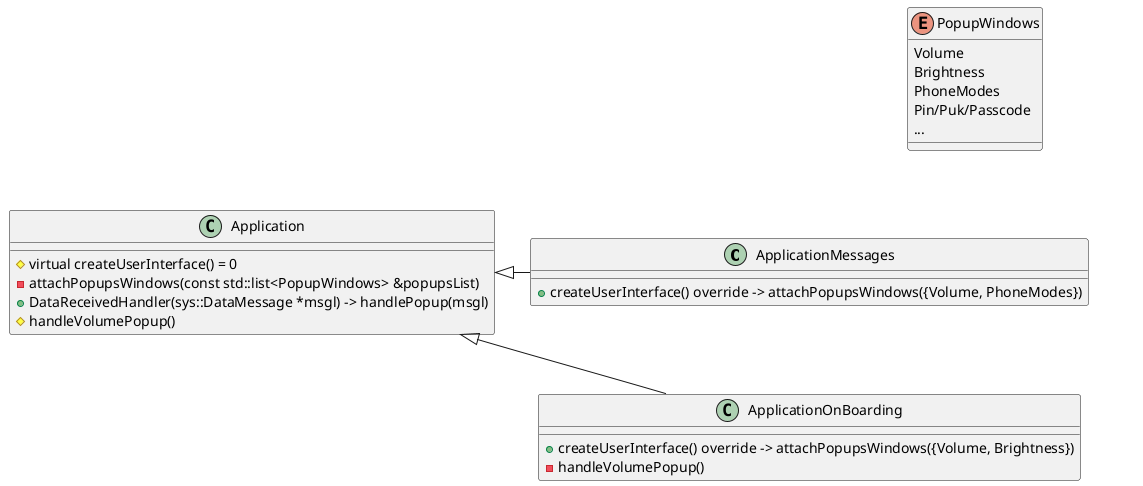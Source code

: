 @startuml
'https://plantuml.com/class-diagram

ApplicationMessages -[hidden]- ApplicationOnBoarding
PopupWindows -[hidden]- ApplicationOnBoarding
PopupWindows -[hidden]- ApplicationMessages

Application <|- ApplicationOnBoarding
Application <|- ApplicationMessages

class ApplicationOnBoarding {
+createUserInterface() override -> attachPopupsWindows({Volume, Brightness})
-handleVolumePopup()
}

class ApplicationMessages {
+createUserInterface() override -> attachPopupsWindows({Volume, PhoneModes})
}

class Application {
# virtual createUserInterface() = 0
- attachPopupsWindows(const std::list<PopupWindows> &popupsList)
+ DataReceivedHandler(sys::DataMessage *msgl) -> handlePopup(msgl)
#handleVolumePopup()
}

enum PopupWindows {
Volume
Brightness
PhoneModes
Pin/Puk/Passcode
...
}

@enduml

@startuml
'https://plantuml.com/class-diagram


class Application {
gui::PinLockHandler lockHandle

# virtual createUserInterface() = 0
- attachPopupsWindows(const std::list<PopupWindows> &popupsList)
+ DataReceivedHandler(sys::DataMessage *msgl) -> handlePopup(msgl)
#handleVolumePopup()
}

@enduml
